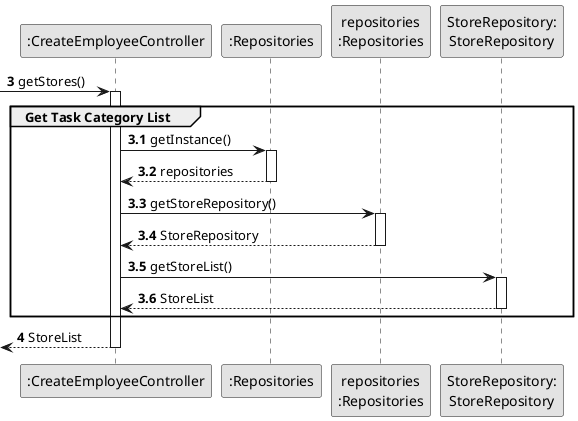 @startuml
skinparam monochrome true
skinparam packageStyle rectangle
skinparam shadowing false

autonumber

'hide footbox

participant ":CreateEmployeeController" as CTRL
participant ":Repositories" as RepositorySingleton
participant "repositories\n:Repositories" as PLAT
participant "StoreRepository:\nStoreRepository" as StoreRepository

autonumber 3

 -> CTRL : getStores()
autonumber 3.1
activate CTRL
    group Get Task Category List


            CTRL -> RepositorySingleton : getInstance()
            activate RepositorySingleton

                RepositorySingleton --> CTRL: repositories
            deactivate RepositorySingleton

            CTRL -> PLAT : getStoreRepository()
            activate PLAT

                PLAT --> CTRL: StoreRepository
            deactivate PLAT

            CTRL -> StoreRepository : getStoreList()
            activate StoreRepository

                StoreRepository --> CTRL : StoreList
            deactivate StoreRepository


    end
    autonumber 4
    <-- CTRL  : StoreList
deactivate CTRL


@enduml